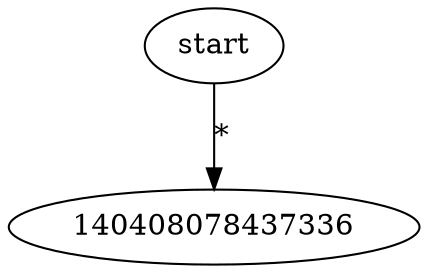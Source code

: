 //	File[/Users/lee/Main/Proj/On_BJTU/Compiler_Projects/LiaLEX/fa.cpp] Line[172]	2022-09-29 19:30
digraph NFA{ 
140408078437240 [label = start] 
140408078437240 -> 140408078437336 [label = "*" ] 
} 
